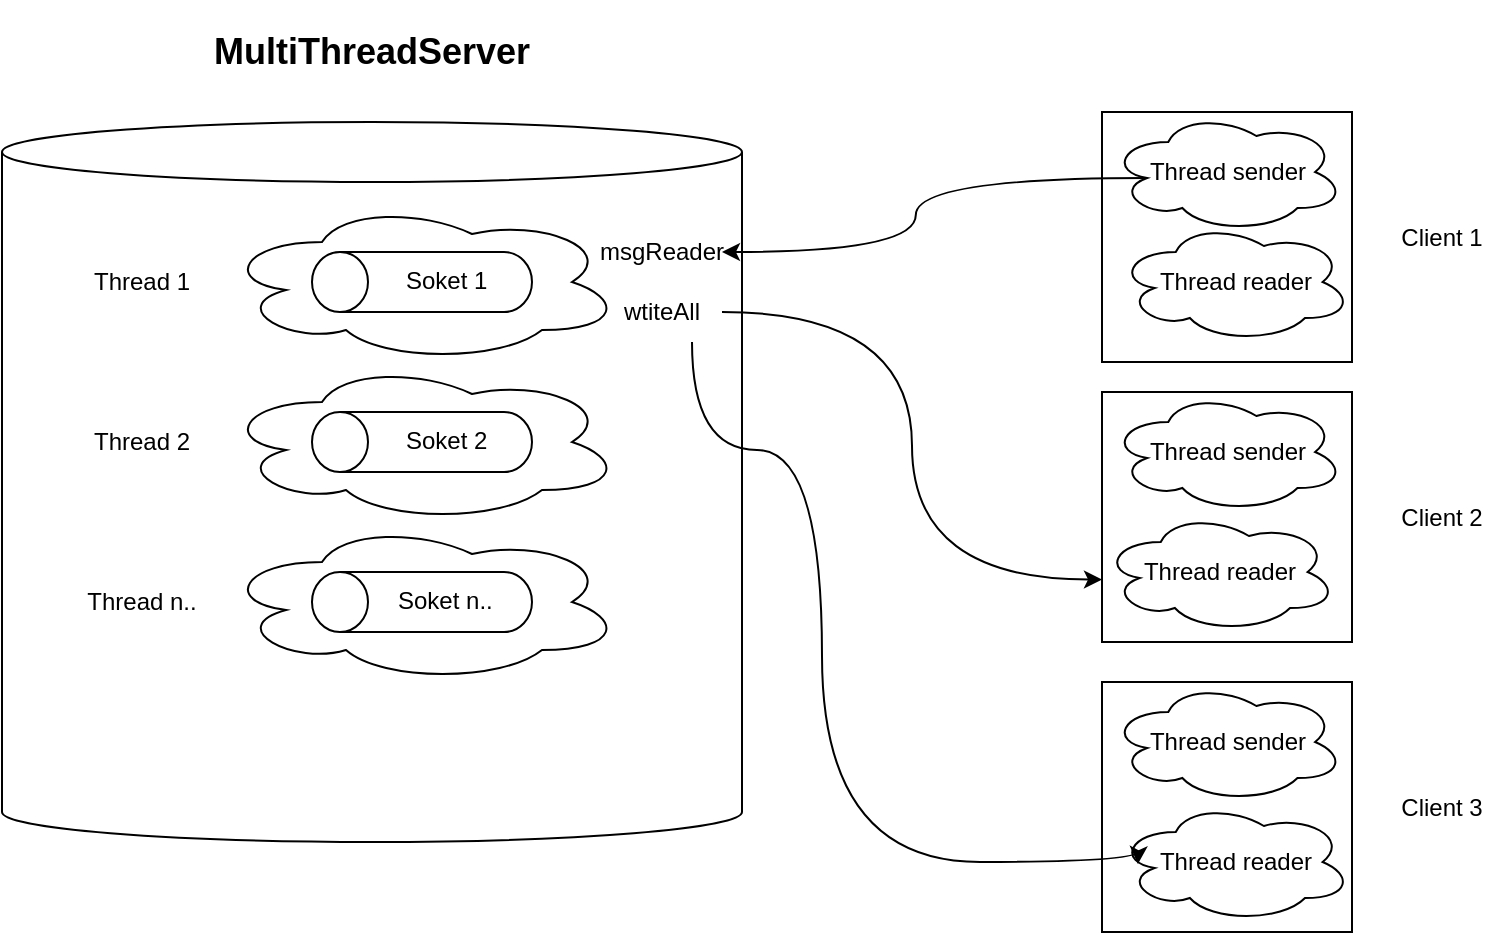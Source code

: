 <mxfile version="24.7.7" pages="2">
  <diagram name="Страница — 1" id="yQIc4fXY1TpF0ab73fll">
    <mxGraphModel dx="1296" dy="612" grid="1" gridSize="10" guides="1" tooltips="1" connect="1" arrows="1" fold="1" page="1" pageScale="1" pageWidth="827" pageHeight="583" math="0" shadow="0">
      <root>
        <mxCell id="0" />
        <mxCell id="1" parent="0" />
        <mxCell id="OTxmuD8tgDvUNOxKlAtY-5" value="" style="shape=cylinder3;whiteSpace=wrap;html=1;boundedLbl=1;backgroundOutline=1;size=15;" vertex="1" parent="1">
          <mxGeometry x="70" y="90" width="370" height="360" as="geometry" />
        </mxCell>
        <mxCell id="OTxmuD8tgDvUNOxKlAtY-6" value="" style="ellipse;shape=cloud;whiteSpace=wrap;html=1;" vertex="1" parent="1">
          <mxGeometry x="180" y="210" width="200" height="80" as="geometry" />
        </mxCell>
        <mxCell id="OTxmuD8tgDvUNOxKlAtY-38" style="edgeStyle=orthogonalEdgeStyle;curved=1;rounded=0;orthogonalLoop=1;jettySize=auto;html=1;entryX=0;entryY=0.75;entryDx=0;entryDy=0;exitX=1;exitY=0.5;exitDx=0;exitDy=0;" edge="1" parent="1" source="OTxmuD8tgDvUNOxKlAtY-42" target="OTxmuD8tgDvUNOxKlAtY-28">
          <mxGeometry relative="1" as="geometry" />
        </mxCell>
        <mxCell id="OTxmuD8tgDvUNOxKlAtY-10" value="" style="ellipse;shape=cloud;whiteSpace=wrap;html=1;" vertex="1" parent="1">
          <mxGeometry x="180" y="130" width="200" height="80" as="geometry" />
        </mxCell>
        <mxCell id="OTxmuD8tgDvUNOxKlAtY-11" value="" style="ellipse;shape=cloud;whiteSpace=wrap;html=1;" vertex="1" parent="1">
          <mxGeometry x="180" y="290" width="200" height="80" as="geometry" />
        </mxCell>
        <mxCell id="OTxmuD8tgDvUNOxKlAtY-12" value="Soket 1" style="shape=cylinder3;whiteSpace=wrap;html=1;boundedLbl=1;backgroundOutline=1;size=14;rotation=-90;direction=east;textDirection=vertical-lr;" vertex="1" parent="1">
          <mxGeometry x="265" y="115" width="30" height="110" as="geometry" />
        </mxCell>
        <mxCell id="OTxmuD8tgDvUNOxKlAtY-18" value="Soket 2" style="shape=cylinder3;whiteSpace=wrap;html=1;boundedLbl=1;backgroundOutline=1;size=14;rotation=-90;direction=east;textDirection=vertical-lr;" vertex="1" parent="1">
          <mxGeometry x="265" y="195" width="30" height="110" as="geometry" />
        </mxCell>
        <mxCell id="OTxmuD8tgDvUNOxKlAtY-19" value="Soket n.." style="shape=cylinder3;whiteSpace=wrap;html=1;boundedLbl=1;backgroundOutline=1;size=14;rotation=-90;direction=east;textDirection=vertical-lr;" vertex="1" parent="1">
          <mxGeometry x="265" y="275" width="30" height="110" as="geometry" />
        </mxCell>
        <mxCell id="OTxmuD8tgDvUNOxKlAtY-20" value="Thread 1" style="text;html=1;align=center;verticalAlign=middle;whiteSpace=wrap;rounded=0;" vertex="1" parent="1">
          <mxGeometry x="110" y="155" width="60" height="30" as="geometry" />
        </mxCell>
        <mxCell id="OTxmuD8tgDvUNOxKlAtY-23" value="Thread 2" style="text;html=1;align=center;verticalAlign=middle;whiteSpace=wrap;rounded=0;" vertex="1" parent="1">
          <mxGeometry x="110" y="235" width="60" height="30" as="geometry" />
        </mxCell>
        <mxCell id="OTxmuD8tgDvUNOxKlAtY-24" value="Thread n.." style="text;html=1;align=center;verticalAlign=middle;whiteSpace=wrap;rounded=0;" vertex="1" parent="1">
          <mxGeometry x="110" y="315" width="60" height="30" as="geometry" />
        </mxCell>
        <mxCell id="OTxmuD8tgDvUNOxKlAtY-25" value="&lt;h2&gt;MultiThreadServer&lt;/h2&gt;" style="text;html=1;align=center;verticalAlign=middle;whiteSpace=wrap;rounded=0;" vertex="1" parent="1">
          <mxGeometry x="225" y="40" width="60" height="30" as="geometry" />
        </mxCell>
        <mxCell id="OTxmuD8tgDvUNOxKlAtY-26" value="" style="whiteSpace=wrap;html=1;aspect=fixed;" vertex="1" parent="1">
          <mxGeometry x="620" y="85" width="125" height="125" as="geometry" />
        </mxCell>
        <mxCell id="OTxmuD8tgDvUNOxKlAtY-28" value="" style="whiteSpace=wrap;html=1;aspect=fixed;" vertex="1" parent="1">
          <mxGeometry x="620" y="225" width="125" height="125" as="geometry" />
        </mxCell>
        <mxCell id="OTxmuD8tgDvUNOxKlAtY-29" value="" style="whiteSpace=wrap;html=1;aspect=fixed;" vertex="1" parent="1">
          <mxGeometry x="620" y="370" width="125" height="125" as="geometry" />
        </mxCell>
        <mxCell id="OTxmuD8tgDvUNOxKlAtY-30" value="Thread sender" style="ellipse;shape=cloud;whiteSpace=wrap;html=1;" vertex="1" parent="1">
          <mxGeometry x="623.75" y="85" width="117.5" height="60" as="geometry" />
        </mxCell>
        <mxCell id="OTxmuD8tgDvUNOxKlAtY-31" value="Thread reader" style="ellipse;shape=cloud;whiteSpace=wrap;html=1;" vertex="1" parent="1">
          <mxGeometry x="627.5" y="140" width="117.5" height="60" as="geometry" />
        </mxCell>
        <mxCell id="OTxmuD8tgDvUNOxKlAtY-32" value="Thread sender" style="ellipse;shape=cloud;whiteSpace=wrap;html=1;" vertex="1" parent="1">
          <mxGeometry x="623.75" y="225" width="117.5" height="60" as="geometry" />
        </mxCell>
        <mxCell id="OTxmuD8tgDvUNOxKlAtY-33" value="Thread reader" style="ellipse;shape=cloud;whiteSpace=wrap;html=1;" vertex="1" parent="1">
          <mxGeometry x="620" y="285" width="117.5" height="60" as="geometry" />
        </mxCell>
        <mxCell id="OTxmuD8tgDvUNOxKlAtY-34" value="Thread sender" style="ellipse;shape=cloud;whiteSpace=wrap;html=1;" vertex="1" parent="1">
          <mxGeometry x="623.75" y="370" width="117.5" height="60" as="geometry" />
        </mxCell>
        <mxCell id="OTxmuD8tgDvUNOxKlAtY-35" value="Thread reader" style="ellipse;shape=cloud;whiteSpace=wrap;html=1;" vertex="1" parent="1">
          <mxGeometry x="627.5" y="430" width="117.5" height="60" as="geometry" />
        </mxCell>
        <mxCell id="OTxmuD8tgDvUNOxKlAtY-39" style="edgeStyle=orthogonalEdgeStyle;curved=1;rounded=0;orthogonalLoop=1;jettySize=auto;html=1;exitX=0.75;exitY=1;exitDx=0;exitDy=0;entryX=0.089;entryY=0.517;entryDx=0;entryDy=0;entryPerimeter=0;" edge="1" parent="1" source="OTxmuD8tgDvUNOxKlAtY-42" target="OTxmuD8tgDvUNOxKlAtY-35">
          <mxGeometry relative="1" as="geometry">
            <mxPoint x="611.3" y="546.5" as="targetPoint" />
            <mxPoint x="320" y="253.5" as="sourcePoint" />
            <Array as="points">
              <mxPoint x="415" y="254" />
              <mxPoint x="480" y="254" />
              <mxPoint x="480" y="460" />
            </Array>
          </mxGeometry>
        </mxCell>
        <mxCell id="OTxmuD8tgDvUNOxKlAtY-41" value="" style="edgeStyle=orthogonalEdgeStyle;curved=1;rounded=0;orthogonalLoop=1;jettySize=auto;html=1;exitX=0.16;exitY=0.55;exitDx=0;exitDy=0;exitPerimeter=0;entryX=1;entryY=0.5;entryDx=0;entryDy=0;" edge="1" parent="1" source="OTxmuD8tgDvUNOxKlAtY-30" target="OTxmuD8tgDvUNOxKlAtY-40">
          <mxGeometry relative="1" as="geometry">
            <mxPoint x="643" y="118" as="sourcePoint" />
            <mxPoint x="400" y="150" as="targetPoint" />
          </mxGeometry>
        </mxCell>
        <mxCell id="OTxmuD8tgDvUNOxKlAtY-40" value="msgReader" style="text;html=1;align=center;verticalAlign=middle;whiteSpace=wrap;rounded=0;" vertex="1" parent="1">
          <mxGeometry x="370" y="140" width="60" height="30" as="geometry" />
        </mxCell>
        <mxCell id="OTxmuD8tgDvUNOxKlAtY-42" value="wtiteAll" style="text;html=1;align=center;verticalAlign=middle;whiteSpace=wrap;rounded=0;" vertex="1" parent="1">
          <mxGeometry x="370" y="170" width="60" height="30" as="geometry" />
        </mxCell>
        <mxCell id="OTxmuD8tgDvUNOxKlAtY-43" value="Client 1" style="text;html=1;align=center;verticalAlign=middle;whiteSpace=wrap;rounded=0;" vertex="1" parent="1">
          <mxGeometry x="760" y="132.5" width="60" height="30" as="geometry" />
        </mxCell>
        <mxCell id="OTxmuD8tgDvUNOxKlAtY-44" value="Client 2" style="text;html=1;align=center;verticalAlign=middle;whiteSpace=wrap;rounded=0;" vertex="1" parent="1">
          <mxGeometry x="760" y="272.5" width="60" height="30" as="geometry" />
        </mxCell>
        <mxCell id="OTxmuD8tgDvUNOxKlAtY-45" value="Client 3" style="text;html=1;align=center;verticalAlign=middle;whiteSpace=wrap;rounded=0;" vertex="1" parent="1">
          <mxGeometry x="760" y="417.5" width="60" height="30" as="geometry" />
        </mxCell>
      </root>
    </mxGraphModel>
  </diagram>
  <diagram id="2v1XOoaGNj3lCiGbEDEg" name="Страница — 2">
    <mxGraphModel dx="954" dy="551" grid="1" gridSize="10" guides="1" tooltips="1" connect="1" arrows="1" fold="1" page="1" pageScale="1" pageWidth="827" pageHeight="1169" math="0" shadow="0">
      <root>
        <mxCell id="0" />
        <mxCell id="1" parent="0" />
      </root>
    </mxGraphModel>
  </diagram>
</mxfile>
